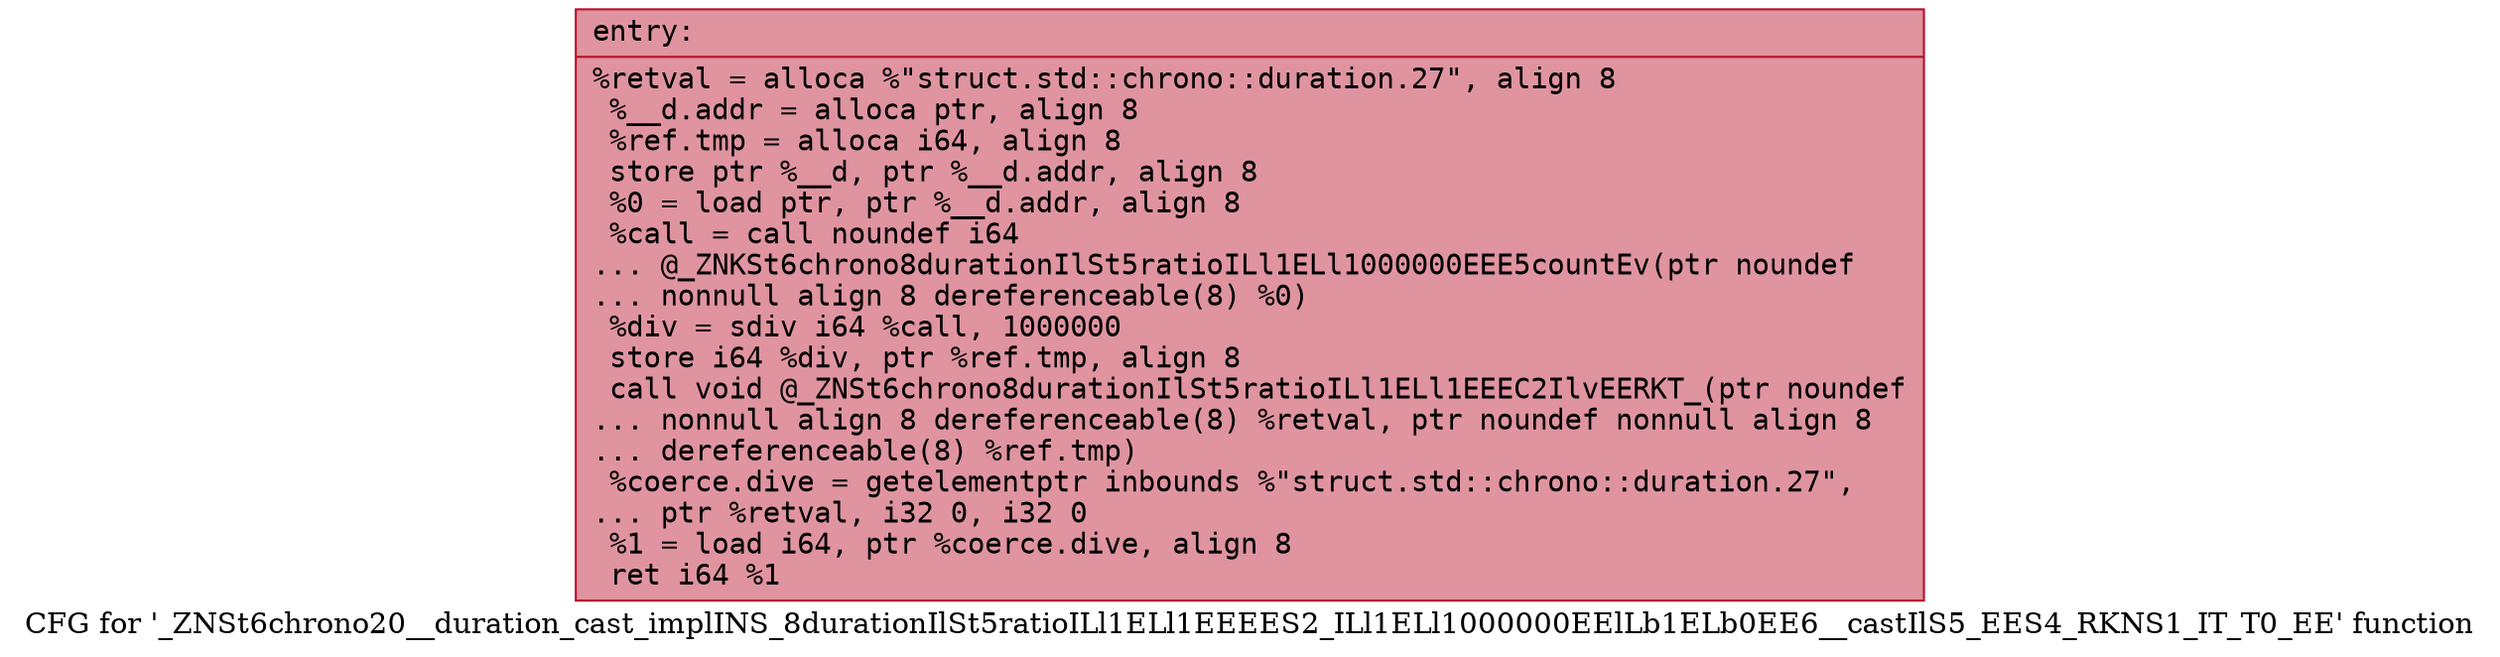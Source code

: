digraph "CFG for '_ZNSt6chrono20__duration_cast_implINS_8durationIlSt5ratioILl1ELl1EEEES2_ILl1ELl1000000EElLb1ELb0EE6__castIlS5_EES4_RKNS1_IT_T0_EE' function" {
	label="CFG for '_ZNSt6chrono20__duration_cast_implINS_8durationIlSt5ratioILl1ELl1EEEES2_ILl1ELl1000000EElLb1ELb0EE6__castIlS5_EES4_RKNS1_IT_T0_EE' function";

	Node0x5651cd879c90 [shape=record,color="#b70d28ff", style=filled, fillcolor="#b70d2870" fontname="Courier",label="{entry:\l|  %retval = alloca %\"struct.std::chrono::duration.27\", align 8\l  %__d.addr = alloca ptr, align 8\l  %ref.tmp = alloca i64, align 8\l  store ptr %__d, ptr %__d.addr, align 8\l  %0 = load ptr, ptr %__d.addr, align 8\l  %call = call noundef i64\l... @_ZNKSt6chrono8durationIlSt5ratioILl1ELl1000000EEE5countEv(ptr noundef\l... nonnull align 8 dereferenceable(8) %0)\l  %div = sdiv i64 %call, 1000000\l  store i64 %div, ptr %ref.tmp, align 8\l  call void @_ZNSt6chrono8durationIlSt5ratioILl1ELl1EEEC2IlvEERKT_(ptr noundef\l... nonnull align 8 dereferenceable(8) %retval, ptr noundef nonnull align 8\l... dereferenceable(8) %ref.tmp)\l  %coerce.dive = getelementptr inbounds %\"struct.std::chrono::duration.27\",\l... ptr %retval, i32 0, i32 0\l  %1 = load i64, ptr %coerce.dive, align 8\l  ret i64 %1\l}"];
}
